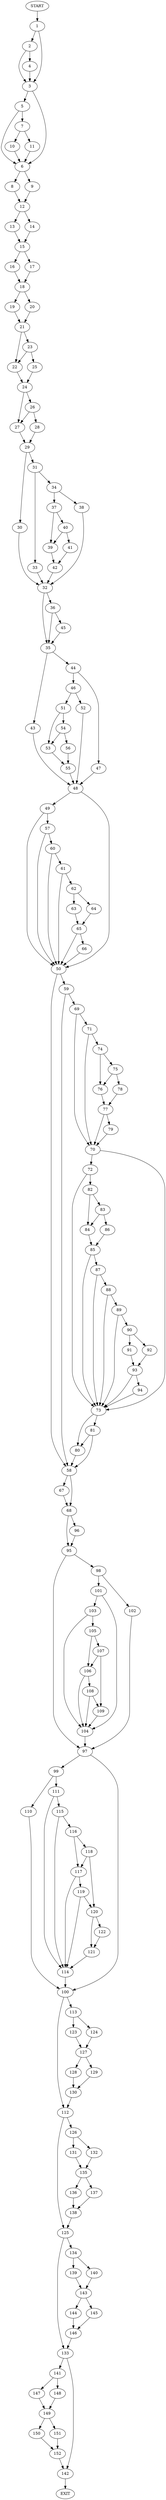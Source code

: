 digraph {
0 [label="START"]
153 [label="EXIT"]
0 -> 1
1 -> 2
1 -> 3
2 -> 4
2 -> 3
3 -> 5
3 -> 6
4 -> 3
5 -> 7
5 -> 6
6 -> 8
6 -> 9
7 -> 10
7 -> 11
10 -> 6
11 -> 6
9 -> 12
8 -> 12
12 -> 13
12 -> 14
13 -> 15
14 -> 15
15 -> 16
15 -> 17
17 -> 18
16 -> 18
18 -> 19
18 -> 20
19 -> 21
20 -> 21
21 -> 22
21 -> 23
22 -> 24
23 -> 22
23 -> 25
25 -> 24
24 -> 26
24 -> 27
26 -> 28
26 -> 27
27 -> 29
28 -> 29
29 -> 30
29 -> 31
30 -> 32
31 -> 33
31 -> 34
32 -> 35
32 -> 36
34 -> 37
34 -> 38
33 -> 32
37 -> 39
37 -> 40
38 -> 32
40 -> 39
40 -> 41
39 -> 42
41 -> 42
42 -> 32
35 -> 43
35 -> 44
36 -> 45
36 -> 35
45 -> 35
44 -> 46
44 -> 47
43 -> 48
48 -> 49
48 -> 50
47 -> 48
46 -> 51
46 -> 52
52 -> 48
51 -> 53
51 -> 54
53 -> 55
54 -> 53
54 -> 56
56 -> 55
55 -> 48
49 -> 57
49 -> 50
50 -> 58
50 -> 59
57 -> 60
57 -> 50
60 -> 61
60 -> 50
61 -> 62
61 -> 50
62 -> 63
62 -> 64
64 -> 65
63 -> 65
65 -> 66
65 -> 50
66 -> 50
58 -> 67
58 -> 68
59 -> 69
59 -> 58
69 -> 70
69 -> 71
70 -> 72
70 -> 73
71 -> 70
71 -> 74
74 -> 75
74 -> 76
76 -> 77
75 -> 78
75 -> 76
78 -> 77
77 -> 70
77 -> 79
79 -> 70
73 -> 80
73 -> 81
72 -> 73
72 -> 82
82 -> 83
82 -> 84
84 -> 85
83 -> 84
83 -> 86
86 -> 85
85 -> 73
85 -> 87
87 -> 73
87 -> 88
88 -> 73
88 -> 89
89 -> 73
89 -> 90
90 -> 91
90 -> 92
92 -> 93
91 -> 93
93 -> 73
93 -> 94
94 -> 73
81 -> 80
81 -> 58
80 -> 58
67 -> 68
68 -> 95
68 -> 96
96 -> 95
95 -> 97
95 -> 98
97 -> 99
97 -> 100
98 -> 101
98 -> 102
102 -> 97
101 -> 103
101 -> 104
104 -> 97
103 -> 105
103 -> 104
105 -> 106
105 -> 107
106 -> 108
106 -> 104
107 -> 109
107 -> 106
109 -> 104
108 -> 109
108 -> 104
99 -> 110
99 -> 111
100 -> 112
100 -> 113
111 -> 114
111 -> 115
110 -> 100
114 -> 100
115 -> 114
115 -> 116
116 -> 117
116 -> 118
117 -> 114
117 -> 119
118 -> 117
118 -> 120
120 -> 121
120 -> 122
119 -> 114
119 -> 120
122 -> 121
121 -> 114
113 -> 123
113 -> 124
112 -> 125
112 -> 126
124 -> 127
123 -> 127
127 -> 128
127 -> 129
129 -> 130
128 -> 130
130 -> 112
126 -> 131
126 -> 132
125 -> 133
125 -> 134
132 -> 135
131 -> 135
135 -> 136
135 -> 137
137 -> 138
136 -> 138
138 -> 125
134 -> 139
134 -> 140
133 -> 141
133 -> 142
139 -> 143
140 -> 143
143 -> 144
143 -> 145
144 -> 146
145 -> 146
146 -> 133
141 -> 147
141 -> 148
142 -> 153
148 -> 149
147 -> 149
149 -> 150
149 -> 151
150 -> 152
151 -> 152
152 -> 142
}
